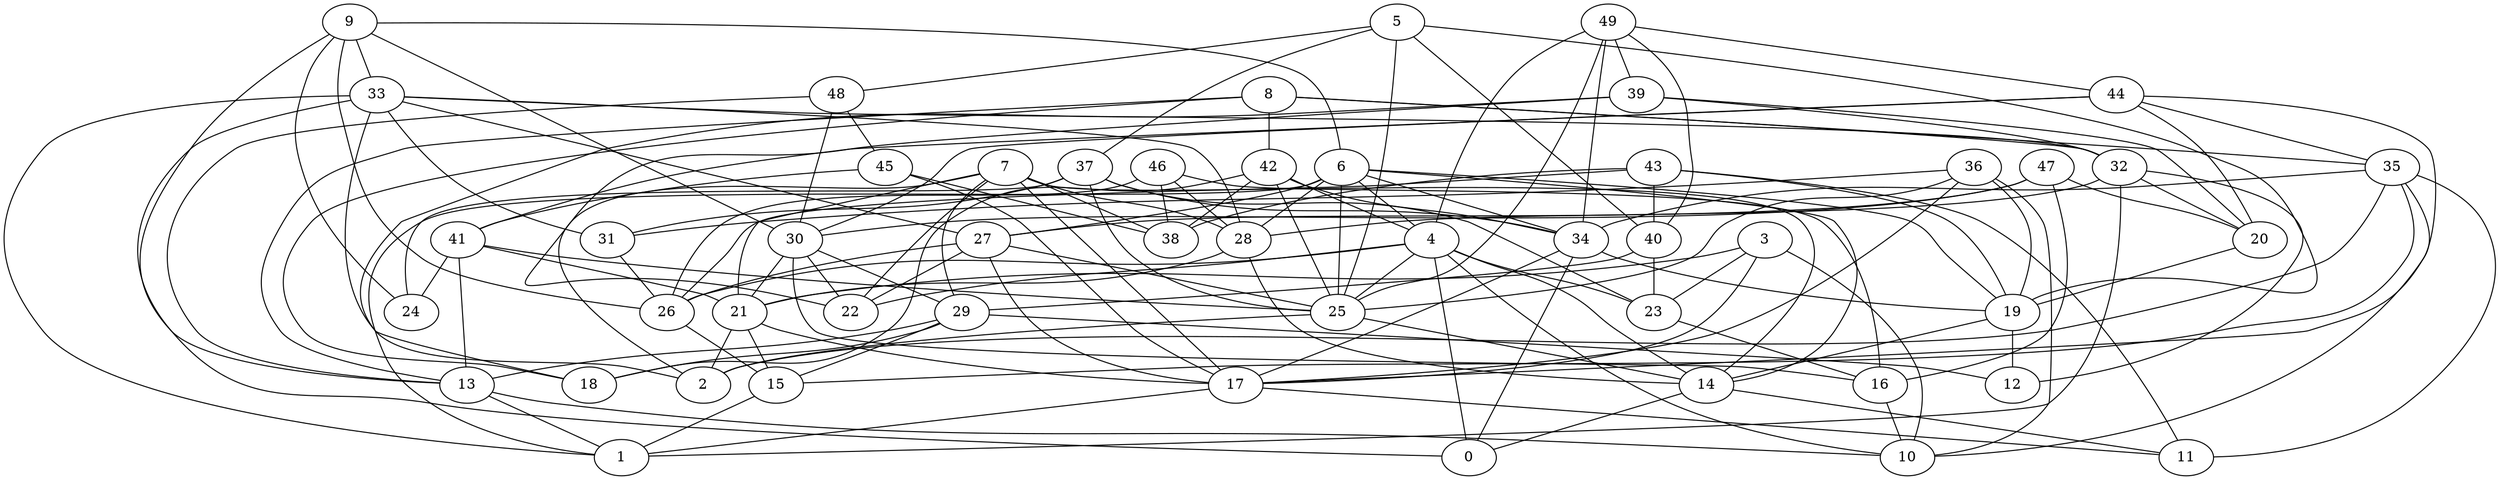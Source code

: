 digraph GG_graph {

subgraph G_graph {
edge [color = black]
"48" -> "30" [dir = none]
"48" -> "13" [dir = none]
"48" -> "45" [dir = none]
"4" -> "14" [dir = none]
"4" -> "22" [dir = none]
"4" -> "23" [dir = none]
"4" -> "25" [dir = none]
"4" -> "26" [dir = none]
"4" -> "10" [dir = none]
"4" -> "0" [dir = none]
"31" -> "26" [dir = none]
"33" -> "0" [dir = none]
"33" -> "28" [dir = none]
"33" -> "31" [dir = none]
"33" -> "27" [dir = none]
"33" -> "2" [dir = none]
"33" -> "32" [dir = none]
"33" -> "1" [dir = none]
"20" -> "19" [dir = none]
"5" -> "37" [dir = none]
"5" -> "48" [dir = none]
"5" -> "25" [dir = none]
"5" -> "40" [dir = none]
"5" -> "19" [dir = none]
"25" -> "14" [dir = none]
"25" -> "2" [dir = none]
"41" -> "25" [dir = none]
"41" -> "13" [dir = none]
"41" -> "24" [dir = none]
"41" -> "21" [dir = none]
"28" -> "14" [dir = none]
"28" -> "21" [dir = none]
"19" -> "14" [dir = none]
"19" -> "12" [dir = none]
"43" -> "40" [dir = none]
"43" -> "38" [dir = none]
"43" -> "11" [dir = none]
"43" -> "26" [dir = none]
"43" -> "19" [dir = none]
"36" -> "19" [dir = none]
"36" -> "31" [dir = none]
"36" -> "17" [dir = none]
"36" -> "25" [dir = none]
"36" -> "10" [dir = none]
"26" -> "15" [dir = none]
"32" -> "12" [dir = none]
"32" -> "28" [dir = none]
"32" -> "1" [dir = none]
"32" -> "20" [dir = none]
"8" -> "32" [dir = none]
"8" -> "42" [dir = none]
"8" -> "18" [dir = none]
"8" -> "35" [dir = none]
"8" -> "13" [dir = none]
"47" -> "20" [dir = none]
"47" -> "27" [dir = none]
"47" -> "30" [dir = none]
"47" -> "16" [dir = none]
"16" -> "10" [dir = none]
"45" -> "38" [dir = none]
"45" -> "41" [dir = none]
"45" -> "17" [dir = none]
"6" -> "27" [dir = none]
"6" -> "28" [dir = none]
"6" -> "1" [dir = none]
"6" -> "25" [dir = none]
"6" -> "4" [dir = none]
"6" -> "19" [dir = none]
"6" -> "34" [dir = none]
"6" -> "14" [dir = none]
"30" -> "21" [dir = none]
"30" -> "22" [dir = none]
"30" -> "29" [dir = none]
"30" -> "16" [dir = none]
"3" -> "17" [dir = none]
"3" -> "10" [dir = none]
"3" -> "21" [dir = none]
"3" -> "23" [dir = none]
"46" -> "26" [dir = none]
"46" -> "28" [dir = none]
"46" -> "16" [dir = none]
"46" -> "38" [dir = none]
"37" -> "23" [dir = none]
"37" -> "25" [dir = none]
"37" -> "34" [dir = none]
"37" -> "24" [dir = none]
"37" -> "31" [dir = none]
"39" -> "20" [dir = none]
"39" -> "18" [dir = none]
"39" -> "22" [dir = none]
"39" -> "32" [dir = none]
"35" -> "11" [dir = none]
"35" -> "15" [dir = none]
"35" -> "10" [dir = none]
"35" -> "2" [dir = none]
"35" -> "34" [dir = none]
"27" -> "25" [dir = none]
"27" -> "26" [dir = none]
"27" -> "22" [dir = none]
"7" -> "2" [dir = none]
"7" -> "14" [dir = none]
"7" -> "28" [dir = none]
"7" -> "17" [dir = none]
"7" -> "38" [dir = none]
"7" -> "29" [dir = none]
"7" -> "22" [dir = none]
"7" -> "21" [dir = none]
"9" -> "6" [dir = none]
"9" -> "24" [dir = none]
"9" -> "26" [dir = none]
"9" -> "33" [dir = none]
"9" -> "30" [dir = none]
"9" -> "13" [dir = none]
"23" -> "16" [dir = none]
"21" -> "2" [dir = none]
"21" -> "15" [dir = none]
"13" -> "1" [dir = none]
"13" -> "10" [dir = none]
"29" -> "13" [dir = none]
"29" -> "12" [dir = none]
"29" -> "15" [dir = none]
"29" -> "18" [dir = none]
"17" -> "11" [dir = none]
"17" -> "1" [dir = none]
"40" -> "29" [dir = none]
"40" -> "23" [dir = none]
"15" -> "1" [dir = none]
"44" -> "17" [dir = none]
"44" -> "20" [dir = none]
"44" -> "41" [dir = none]
"44" -> "35" [dir = none]
"44" -> "30" [dir = none]
"14" -> "0" [dir = none]
"14" -> "11" [dir = none]
"34" -> "0" [dir = none]
"34" -> "17" [dir = none]
"34" -> "19" [dir = none]
"42" -> "4" [dir = none]
"42" -> "34" [dir = none]
"42" -> "25" [dir = none]
"42" -> "38" [dir = none]
"42" -> "18" [dir = none]
"49" -> "4" [dir = none]
"49" -> "39" [dir = none]
"49" -> "40" [dir = none]
"49" -> "34" [dir = none]
"49" -> "44" [dir = none]
"27" -> "17" [dir = none]
"49" -> "25" [dir = none]
"21" -> "17" [dir = none]
}

}
